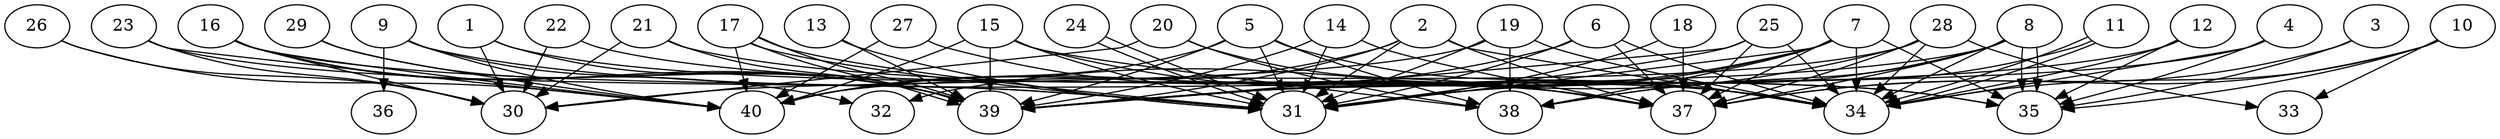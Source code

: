 // DAG automatically generated by daggen at Thu Oct  3 14:06:49 2019
// ./daggen --dot -n 40 --ccr 0.4 --fat 0.9 --regular 0.5 --density 0.6 --mindata 5242880 --maxdata 52428800 
digraph G {
  1 [size="58908160", alpha="0.01", expect_size="23563264"] 
  1 -> 30 [size ="23563264"]
  1 -> 37 [size ="23563264"]
  1 -> 39 [size ="23563264"]
  2 [size="111083520", alpha="0.20", expect_size="44433408"] 
  2 -> 31 [size ="44433408"]
  2 -> 34 [size ="44433408"]
  2 -> 37 [size ="44433408"]
  2 -> 39 [size ="44433408"]
  2 -> 40 [size ="44433408"]
  3 [size="36300800", alpha="0.11", expect_size="14520320"] 
  3 -> 35 [size ="14520320"]
  3 -> 37 [size ="14520320"]
  4 [size="87426560", alpha="0.15", expect_size="34970624"] 
  4 -> 31 [size ="34970624"]
  4 -> 34 [size ="34970624"]
  4 -> 35 [size ="34970624"]
  5 [size="95966720", alpha="0.08", expect_size="38386688"] 
  5 -> 31 [size ="38386688"]
  5 -> 34 [size ="38386688"]
  5 -> 38 [size ="38386688"]
  5 -> 39 [size ="38386688"]
  5 -> 40 [size ="38386688"]
  6 [size="125473280", alpha="0.03", expect_size="50189312"] 
  6 -> 31 [size ="50189312"]
  6 -> 34 [size ="50189312"]
  6 -> 37 [size ="50189312"]
  6 -> 40 [size ="50189312"]
  7 [size="52843520", alpha="0.04", expect_size="21137408"] 
  7 -> 31 [size ="21137408"]
  7 -> 32 [size ="21137408"]
  7 -> 34 [size ="21137408"]
  7 -> 35 [size ="21137408"]
  7 -> 37 [size ="21137408"]
  7 -> 38 [size ="21137408"]
  7 -> 39 [size ="21137408"]
  8 [size="81167360", alpha="0.18", expect_size="32466944"] 
  8 -> 31 [size ="32466944"]
  8 -> 34 [size ="32466944"]
  8 -> 35 [size ="32466944"]
  8 -> 35 [size ="32466944"]
  8 -> 37 [size ="32466944"]
  8 -> 38 [size ="32466944"]
  8 -> 39 [size ="32466944"]
  9 [size="81259520", alpha="0.05", expect_size="32503808"] 
  9 -> 35 [size ="32503808"]
  9 -> 36 [size ="32503808"]
  9 -> 39 [size ="32503808"]
  9 -> 40 [size ="32503808"]
  10 [size="21319680", alpha="0.17", expect_size="8527872"] 
  10 -> 33 [size ="8527872"]
  10 -> 34 [size ="8527872"]
  10 -> 35 [size ="8527872"]
  10 -> 37 [size ="8527872"]
  11 [size="129006080", alpha="0.15", expect_size="51602432"] 
  11 -> 34 [size ="51602432"]
  11 -> 34 [size ="51602432"]
  11 -> 38 [size ="51602432"]
  12 [size="18083840", alpha="0.04", expect_size="7233536"] 
  12 -> 34 [size ="7233536"]
  12 -> 35 [size ="7233536"]
  12 -> 39 [size ="7233536"]
  13 [size="16263680", alpha="0.12", expect_size="6505472"] 
  13 -> 31 [size ="6505472"]
  13 -> 39 [size ="6505472"]
  14 [size="81228800", alpha="0.07", expect_size="32491520"] 
  14 -> 31 [size ="32491520"]
  14 -> 37 [size ="32491520"]
  14 -> 39 [size ="32491520"]
  15 [size="50892800", alpha="0.17", expect_size="20357120"] 
  15 -> 31 [size ="20357120"]
  15 -> 34 [size ="20357120"]
  15 -> 38 [size ="20357120"]
  15 -> 39 [size ="20357120"]
  15 -> 40 [size ="20357120"]
  16 [size="98928640", alpha="0.06", expect_size="39571456"] 
  16 -> 30 [size ="39571456"]
  16 -> 31 [size ="39571456"]
  16 -> 32 [size ="39571456"]
  16 -> 39 [size ="39571456"]
  16 -> 40 [size ="39571456"]
  17 [size="115200000", alpha="0.06", expect_size="46080000"] 
  17 -> 31 [size ="46080000"]
  17 -> 31 [size ="46080000"]
  17 -> 39 [size ="46080000"]
  17 -> 39 [size ="46080000"]
  17 -> 40 [size ="46080000"]
  18 [size="23219200", alpha="0.16", expect_size="9287680"] 
  18 -> 31 [size ="9287680"]
  18 -> 37 [size ="9287680"]
  19 [size="130472960", alpha="0.03", expect_size="52189184"] 
  19 -> 30 [size ="52189184"]
  19 -> 31 [size ="52189184"]
  19 -> 34 [size ="52189184"]
  19 -> 38 [size ="52189184"]
  20 [size="39400960", alpha="0.08", expect_size="15760384"] 
  20 -> 30 [size ="15760384"]
  20 -> 37 [size ="15760384"]
  20 -> 38 [size ="15760384"]
  21 [size="19169280", alpha="0.01", expect_size="7667712"] 
  21 -> 30 [size ="7667712"]
  21 -> 35 [size ="7667712"]
  21 -> 39 [size ="7667712"]
  22 [size="105379840", alpha="0.11", expect_size="42151936"] 
  22 -> 30 [size ="42151936"]
  22 -> 34 [size ="42151936"]
  23 [size="127918080", alpha="0.05", expect_size="51167232"] 
  23 -> 30 [size ="51167232"]
  23 -> 31 [size ="51167232"]
  23 -> 40 [size ="51167232"]
  24 [size="82137600", alpha="0.12", expect_size="32855040"] 
  24 -> 31 [size ="32855040"]
  24 -> 31 [size ="32855040"]
  25 [size="124846080", alpha="0.12", expect_size="49938432"] 
  25 -> 31 [size ="49938432"]
  25 -> 34 [size ="49938432"]
  25 -> 37 [size ="49938432"]
  25 -> 39 [size ="49938432"]
  26 [size="109501440", alpha="0.12", expect_size="43800576"] 
  26 -> 30 [size ="43800576"]
  26 -> 40 [size ="43800576"]
  27 [size="28305920", alpha="0.18", expect_size="11322368"] 
  27 -> 37 [size ="11322368"]
  27 -> 40 [size ="11322368"]
  28 [size="62871040", alpha="0.16", expect_size="25148416"] 
  28 -> 33 [size ="25148416"]
  28 -> 34 [size ="25148416"]
  28 -> 37 [size ="25148416"]
  28 -> 39 [size ="25148416"]
  28 -> 40 [size ="25148416"]
  29 [size="39933440", alpha="0.05", expect_size="15973376"] 
  29 -> 39 [size ="15973376"]
  29 -> 40 [size ="15973376"]
  30 [size="55649280", alpha="0.16", expect_size="22259712"] 
  31 [size="104007680", alpha="0.06", expect_size="41603072"] 
  32 [size="112844800", alpha="0.18", expect_size="45137920"] 
  33 [size="62177280", alpha="0.09", expect_size="24870912"] 
  34 [size="93163520", alpha="0.13", expect_size="37265408"] 
  35 [size="44190720", alpha="0.03", expect_size="17676288"] 
  36 [size="116088320", alpha="0.07", expect_size="46435328"] 
  37 [size="67325440", alpha="0.08", expect_size="26930176"] 
  38 [size="55608320", alpha="0.12", expect_size="22243328"] 
  39 [size="31032320", alpha="0.15", expect_size="12412928"] 
  40 [size="61754880", alpha="0.03", expect_size="24701952"] 
}
